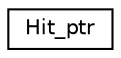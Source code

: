 digraph "Graphical Class Hierarchy"
{
 // LATEX_PDF_SIZE
  edge [fontname="Helvetica",fontsize="10",labelfontname="Helvetica",labelfontsize="10"];
  node [fontname="Helvetica",fontsize="10",shape=record];
  rankdir="LR";
  Node0 [label="Hit_ptr",height=0.2,width=0.4,color="black", fillcolor="white", style="filled",URL="$class_hit__ptr.html",tooltip=" "];
}
